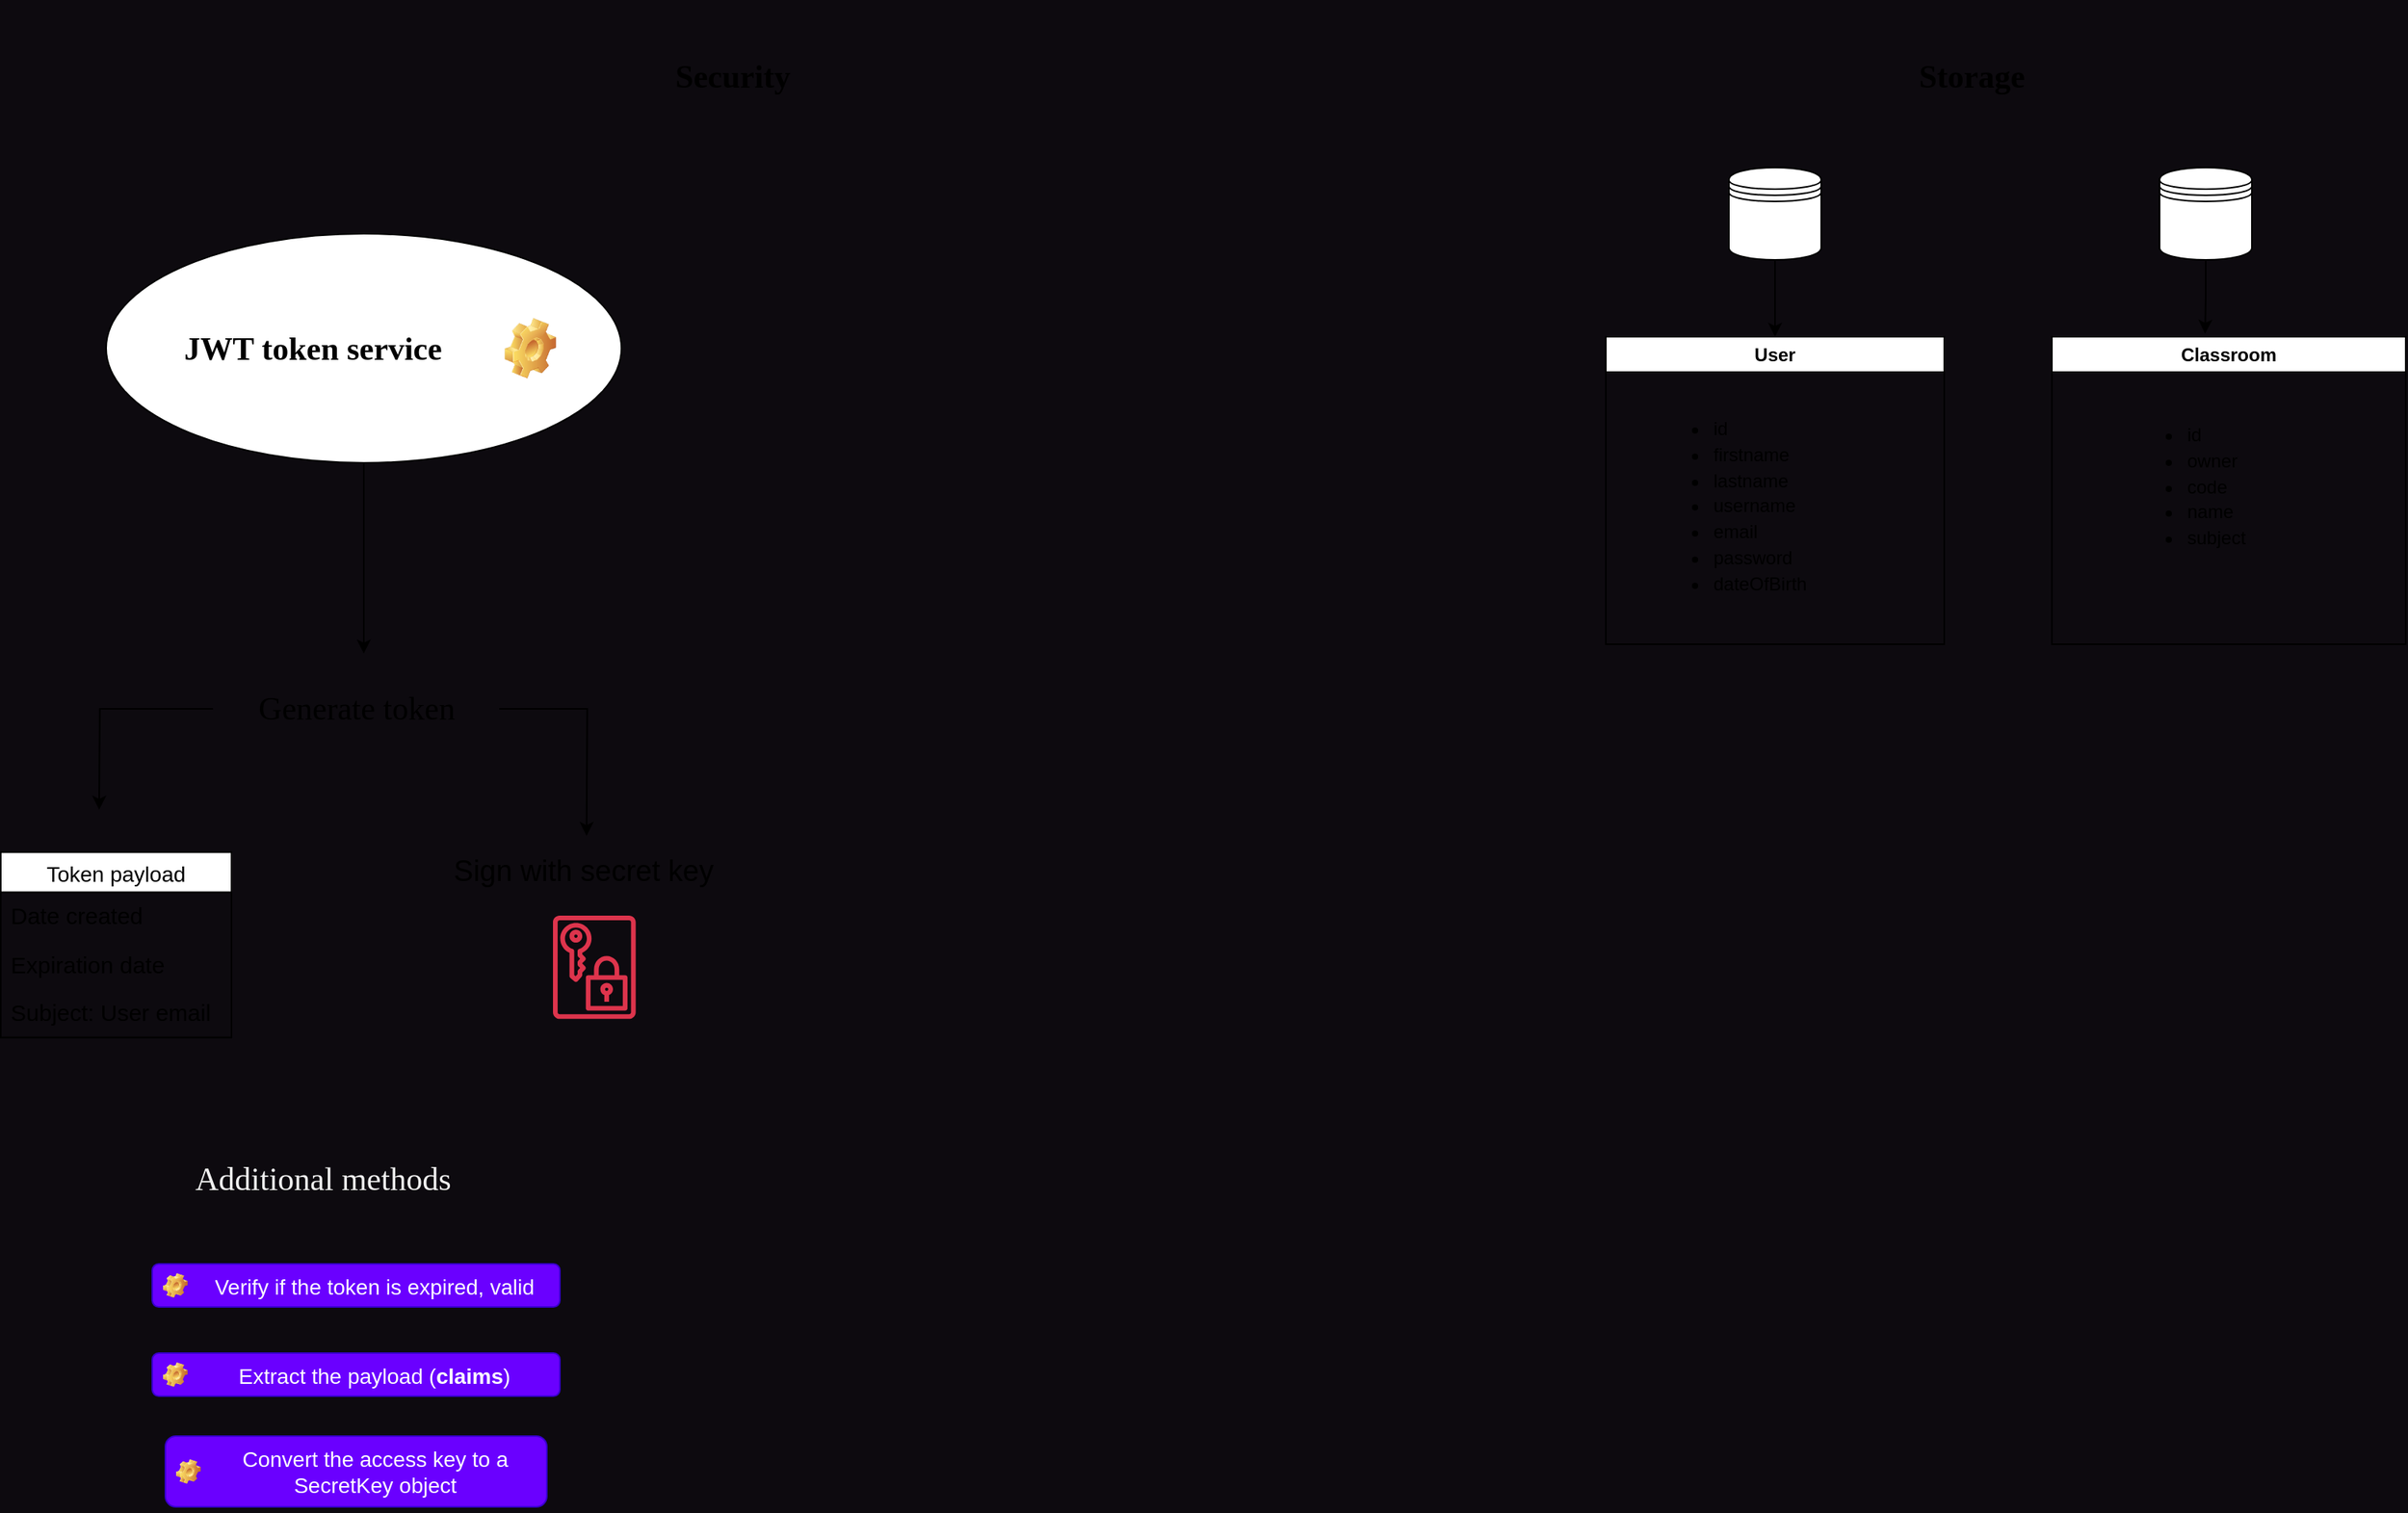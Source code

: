 <mxfile version="22.1.2" type="device">
  <diagram id="C5RBs43oDa-KdzZeNtuy" name="Page-1">
    <mxGraphModel dx="2973" dy="1035" grid="0" gridSize="10" guides="1" tooltips="1" connect="1" arrows="1" fold="1" page="0" pageScale="1" pageWidth="827" pageHeight="1169" background="#0d0a0f" math="0" shadow="0">
      <root>
        <mxCell id="WIyWlLk6GJQsqaUBKTNV-0" />
        <mxCell id="WIyWlLk6GJQsqaUBKTNV-1" parent="WIyWlLk6GJQsqaUBKTNV-0" />
        <mxCell id="wG4o5QyxRdgInLUJzhv7-1" value="User" style="swimlane;whiteSpace=wrap;html=1;" parent="WIyWlLk6GJQsqaUBKTNV-1" vertex="1">
          <mxGeometry x="154" y="230" width="220" height="200" as="geometry" />
        </mxCell>
        <mxCell id="wG4o5QyxRdgInLUJzhv7-2" value="&lt;ul style=&quot;line-height: 140%;&quot;&gt;&lt;li&gt;&lt;span style=&quot;background-color: initial;&quot;&gt;id&lt;/span&gt;&lt;br&gt;&lt;/li&gt;&lt;li&gt;&lt;span style=&quot;background-color: initial;&quot;&gt;firstname&lt;/span&gt;&lt;/li&gt;&lt;li&gt;lastname&lt;/li&gt;&lt;li&gt;&lt;span style=&quot;background-color: initial;&quot;&gt;username&lt;/span&gt;&lt;/li&gt;&lt;li&gt;&lt;span style=&quot;background-color: initial;&quot;&gt;email&lt;/span&gt;&lt;/li&gt;&lt;li&gt;password&lt;/li&gt;&lt;li&gt;dateOfBirth&lt;/li&gt;&lt;/ul&gt;" style="text;html=1;strokeColor=none;fillColor=none;spacing=5;spacingTop=-20;whiteSpace=wrap;overflow=hidden;rounded=0;perimeterSpacing=3;" parent="wG4o5QyxRdgInLUJzhv7-1" vertex="1">
          <mxGeometry x="25" y="50" width="162" height="120" as="geometry" />
        </mxCell>
        <mxCell id="wG4o5QyxRdgInLUJzhv7-3" value="Classroom" style="swimlane;whiteSpace=wrap;html=1;" parent="WIyWlLk6GJQsqaUBKTNV-1" vertex="1">
          <mxGeometry x="444" y="230" width="230" height="200" as="geometry" />
        </mxCell>
        <mxCell id="wG4o5QyxRdgInLUJzhv7-4" value="&lt;ul style=&quot;line-height: 140%;&quot;&gt;&lt;li&gt;&lt;span style=&quot;background-color: initial;&quot;&gt;id&lt;/span&gt;&lt;/li&gt;&lt;li&gt;&lt;span style=&quot;background-color: initial;&quot;&gt;owner&lt;/span&gt;&lt;/li&gt;&lt;li&gt;&lt;span style=&quot;background-color: initial;&quot;&gt;code&lt;/span&gt;&lt;/li&gt;&lt;li&gt;&lt;span style=&quot;background-color: initial;&quot;&gt;name&lt;/span&gt;&lt;/li&gt;&lt;li&gt;&lt;span style=&quot;background-color: initial;&quot;&gt;subject&lt;/span&gt;&lt;/li&gt;&lt;/ul&gt;" style="text;html=1;strokeColor=none;fillColor=none;spacing=5;spacingTop=-20;whiteSpace=wrap;overflow=hidden;rounded=0;perimeterSpacing=3;" parent="wG4o5QyxRdgInLUJzhv7-3" vertex="1">
          <mxGeometry x="43" y="54" width="133" height="99" as="geometry" />
        </mxCell>
        <mxCell id="wG4o5QyxRdgInLUJzhv7-8" style="edgeStyle=orthogonalEdgeStyle;rounded=0;orthogonalLoop=1;jettySize=auto;html=1;exitX=0.5;exitY=1;exitDx=0;exitDy=0;entryX=0.5;entryY=0;entryDx=0;entryDy=0;" parent="WIyWlLk6GJQsqaUBKTNV-1" source="wG4o5QyxRdgInLUJzhv7-7" target="wG4o5QyxRdgInLUJzhv7-1" edge="1">
          <mxGeometry relative="1" as="geometry" />
        </mxCell>
        <mxCell id="wG4o5QyxRdgInLUJzhv7-7" value="" style="shape=datastore;whiteSpace=wrap;html=1;" parent="WIyWlLk6GJQsqaUBKTNV-1" vertex="1">
          <mxGeometry x="234" y="120" width="60" height="60" as="geometry" />
        </mxCell>
        <mxCell id="wG4o5QyxRdgInLUJzhv7-9" value="" style="shape=datastore;whiteSpace=wrap;html=1;" parent="WIyWlLk6GJQsqaUBKTNV-1" vertex="1">
          <mxGeometry x="514" y="120" width="60" height="60" as="geometry" />
        </mxCell>
        <mxCell id="wG4o5QyxRdgInLUJzhv7-11" style="edgeStyle=orthogonalEdgeStyle;rounded=0;orthogonalLoop=1;jettySize=auto;html=1;entryX=0.433;entryY=-0.01;entryDx=0;entryDy=0;entryPerimeter=0;" parent="WIyWlLk6GJQsqaUBKTNV-1" source="wG4o5QyxRdgInLUJzhv7-9" target="wG4o5QyxRdgInLUJzhv7-3" edge="1">
          <mxGeometry relative="1" as="geometry" />
        </mxCell>
        <mxCell id="9y1cOIGVFKqg8bvwBD_P-1" value="&lt;font style=&quot;font-size: 21px;&quot; face=&quot;Verdana&quot;&gt;&lt;b&gt;Storage&lt;/b&gt;&lt;/font&gt;" style="text;html=1;strokeColor=none;fillColor=none;align=center;verticalAlign=middle;whiteSpace=wrap;rounded=0;" parent="WIyWlLk6GJQsqaUBKTNV-1" vertex="1">
          <mxGeometry x="334" y="35" width="116" height="52" as="geometry" />
        </mxCell>
        <mxCell id="9y1cOIGVFKqg8bvwBD_P-3" value="&lt;font face=&quot;Verdana&quot;&gt;&lt;span style=&quot;font-size: 21px;&quot;&gt;&lt;b&gt;Security&lt;/b&gt;&lt;/span&gt;&lt;/font&gt;" style="text;html=1;strokeColor=none;fillColor=none;align=center;verticalAlign=middle;whiteSpace=wrap;rounded=0;" parent="WIyWlLk6GJQsqaUBKTNV-1" vertex="1">
          <mxGeometry x="-463" y="11" width="99" height="100" as="geometry" />
        </mxCell>
        <mxCell id="9y1cOIGVFKqg8bvwBD_P-36" value="" style="group" parent="WIyWlLk6GJQsqaUBKTNV-1" vertex="1" connectable="0">
          <mxGeometry x="-821" y="163" width="335" height="149" as="geometry" />
        </mxCell>
        <mxCell id="9y1cOIGVFKqg8bvwBD_P-55" style="edgeStyle=orthogonalEdgeStyle;rounded=0;orthogonalLoop=1;jettySize=auto;html=1;" parent="9y1cOIGVFKqg8bvwBD_P-36" source="9y1cOIGVFKqg8bvwBD_P-35" edge="1">
          <mxGeometry relative="1" as="geometry">
            <mxPoint x="167.5" y="273" as="targetPoint" />
          </mxGeometry>
        </mxCell>
        <mxCell id="9y1cOIGVFKqg8bvwBD_P-35" value="" style="ellipse;whiteSpace=wrap;html=1;" parent="9y1cOIGVFKqg8bvwBD_P-36" vertex="1">
          <mxGeometry width="335" height="149" as="geometry" />
        </mxCell>
        <mxCell id="9y1cOIGVFKqg8bvwBD_P-2" value="&lt;font face=&quot;Verdana&quot;&gt;&lt;span style=&quot;font-size: 21px;&quot;&gt;&lt;b&gt;JWT token service&lt;/b&gt;&lt;/span&gt;&lt;/font&gt;" style="text;html=1;strokeColor=none;fillColor=none;align=center;verticalAlign=middle;whiteSpace=wrap;rounded=0;" parent="9y1cOIGVFKqg8bvwBD_P-36" vertex="1">
          <mxGeometry x="14.736" y="61.182" width="238.724" height="26.637" as="geometry" />
        </mxCell>
        <mxCell id="9y1cOIGVFKqg8bvwBD_P-29" value="" style="shape=image;html=1;verticalLabelPosition=bottom;verticalAlign=top;imageAspect=1;aspect=fixed;image=img/clipart/Gear_128x128.png" parent="9y1cOIGVFKqg8bvwBD_P-36" vertex="1">
          <mxGeometry x="258.996" y="54.822" width="33.548" height="39.354" as="geometry" />
        </mxCell>
        <mxCell id="9y1cOIGVFKqg8bvwBD_P-54" value="" style="group" parent="WIyWlLk6GJQsqaUBKTNV-1" vertex="1" connectable="0">
          <mxGeometry x="-889.5" y="452" width="472" height="235" as="geometry" />
        </mxCell>
        <mxCell id="9y1cOIGVFKqg8bvwBD_P-50" style="edgeStyle=orthogonalEdgeStyle;rounded=0;orthogonalLoop=1;jettySize=auto;html=1;" parent="9y1cOIGVFKqg8bvwBD_P-54" source="9y1cOIGVFKqg8bvwBD_P-37" edge="1">
          <mxGeometry relative="1" as="geometry">
            <mxPoint x="63.947" y="85.585" as="targetPoint" />
          </mxGeometry>
        </mxCell>
        <mxCell id="9y1cOIGVFKqg8bvwBD_P-53" style="edgeStyle=orthogonalEdgeStyle;rounded=0;orthogonalLoop=1;jettySize=auto;html=1;" parent="9y1cOIGVFKqg8bvwBD_P-54" source="9y1cOIGVFKqg8bvwBD_P-37" edge="1">
          <mxGeometry relative="1" as="geometry">
            <mxPoint x="380.833" y="102.638" as="targetPoint" />
          </mxGeometry>
        </mxCell>
        <mxCell id="9y1cOIGVFKqg8bvwBD_P-37" value="&lt;font style=&quot;font-size: 21px;&quot; face=&quot;Verdana&quot;&gt;&lt;span&gt;Generate token&lt;/span&gt;&lt;/font&gt;" style="text;html=1;strokeColor=none;fillColor=none;align=center;verticalAlign=middle;whiteSpace=wrap;rounded=0;fontStyle=0" parent="9y1cOIGVFKqg8bvwBD_P-54" vertex="1">
          <mxGeometry x="138" width="186" height="39.866" as="geometry" />
        </mxCell>
        <mxCell id="9y1cOIGVFKqg8bvwBD_P-45" value="Token payload" style="swimlane;fontStyle=0;childLayout=stackLayout;horizontal=1;startSize=26;horizontalStack=0;resizeParent=1;resizeParentMax=0;resizeLast=0;collapsible=1;marginBottom=0;align=center;fontSize=14;" parent="9y1cOIGVFKqg8bvwBD_P-54" vertex="1">
          <mxGeometry y="113.304" width="150" height="120.42" as="geometry" />
        </mxCell>
        <mxCell id="9y1cOIGVFKqg8bvwBD_P-46" value="&lt;font style=&quot;font-size: 15px;&quot;&gt;Date created&lt;/font&gt;" style="text;strokeColor=none;fillColor=none;spacingLeft=4;spacingRight=4;overflow=hidden;rotatable=0;points=[[0,0.5],[1,0.5]];portConstraint=eastwest;fontSize=12;whiteSpace=wrap;html=1;" parent="9y1cOIGVFKqg8bvwBD_P-45" vertex="1">
          <mxGeometry y="26" width="150" height="31.473" as="geometry" />
        </mxCell>
        <mxCell id="9y1cOIGVFKqg8bvwBD_P-47" value="&lt;font style=&quot;font-size: 15px;&quot;&gt;Expiration date&lt;/font&gt;" style="text;strokeColor=none;fillColor=none;spacingLeft=4;spacingRight=4;overflow=hidden;rotatable=0;points=[[0,0.5],[1,0.5]];portConstraint=eastwest;fontSize=12;whiteSpace=wrap;html=1;" parent="9y1cOIGVFKqg8bvwBD_P-45" vertex="1">
          <mxGeometry y="57.473" width="150" height="31.473" as="geometry" />
        </mxCell>
        <mxCell id="9y1cOIGVFKqg8bvwBD_P-48" value="&lt;font style=&quot;font-size: 15px;&quot;&gt;Subject: User email&lt;/font&gt;" style="text;strokeColor=none;fillColor=none;spacingLeft=4;spacingRight=4;overflow=hidden;rotatable=0;points=[[0,0.5],[1,0.5]];portConstraint=eastwest;fontSize=12;whiteSpace=wrap;html=1;" parent="9y1cOIGVFKqg8bvwBD_P-45" vertex="1">
          <mxGeometry y="88.946" width="150" height="31.473" as="geometry" />
        </mxCell>
        <mxCell id="9y1cOIGVFKqg8bvwBD_P-51" value="&lt;font style=&quot;font-size: 19px;&quot;&gt;Sign with secret key&lt;/font&gt;" style="text;html=1;align=center;verticalAlign=middle;resizable=0;points=[];autosize=1;strokeColor=none;fillColor=none;" parent="9y1cOIGVFKqg8bvwBD_P-54" vertex="1">
          <mxGeometry x="285" y="108.058" width="187" height="35" as="geometry" />
        </mxCell>
        <mxCell id="9y1cOIGVFKqg8bvwBD_P-52" value="" style="sketch=0;outlineConnect=0;fontColor=#232F3E;gradientColor=none;fillColor=#DD344C;strokeColor=none;dashed=0;verticalLabelPosition=bottom;verticalAlign=top;align=center;html=1;fontSize=12;fontStyle=0;aspect=fixed;pointerEvents=1;shape=mxgraph.aws4.data_encryption_key;" parent="9y1cOIGVFKqg8bvwBD_P-54" vertex="1">
          <mxGeometry x="359" y="154.219" width="53.795" height="67.678" as="geometry" />
        </mxCell>
        <mxCell id="9y1cOIGVFKqg8bvwBD_P-141" value="&lt;font style=&quot;font-size: 14px;&quot;&gt;Verify if the token is expired, valid&lt;/font&gt;" style="label;fontStyle=0;strokeColor=#3700CC;fillColor=#6a00ff;align=center;verticalAlign=top;overflow=hidden;spacingLeft=28;spacingRight=4;rotatable=0;points=[[0,0.5],[1,0.5]];portConstraint=eastwest;imageWidth=16;imageHeight=16;whiteSpace=wrap;html=1;image=img/clipart/Gear_128x128.png;shadow=0;fontColor=#ffffff;" parent="WIyWlLk6GJQsqaUBKTNV-1" vertex="1">
          <mxGeometry x="-791" y="833" width="265" height="28" as="geometry" />
        </mxCell>
        <mxCell id="9y1cOIGVFKqg8bvwBD_P-142" value="&lt;font style=&quot;font-size: 14px;&quot;&gt;Extract the payload (&lt;b&gt;claims&lt;/b&gt;)&lt;/font&gt;" style="label;fontStyle=0;strokeColor=#3700CC;fillColor=#6a00ff;align=center;verticalAlign=top;overflow=hidden;spacingLeft=28;spacingRight=4;rotatable=0;points=[[0,0.5],[1,0.5]];portConstraint=eastwest;imageWidth=16;imageHeight=16;whiteSpace=wrap;html=1;image=img/clipart/Gear_128x128.png;shadow=0;fontColor=#ffffff;" parent="WIyWlLk6GJQsqaUBKTNV-1" vertex="1">
          <mxGeometry x="-791" y="891" width="265" height="28" as="geometry" />
        </mxCell>
        <mxCell id="9y1cOIGVFKqg8bvwBD_P-143" value="&lt;font style=&quot;font-size: 14px;&quot;&gt;Convert the access key to a SecretKey object&lt;/font&gt;" style="label;fontStyle=0;strokeColor=#3700CC;fillColor=#6a00ff;align=center;verticalAlign=top;overflow=hidden;spacingLeft=28;spacingRight=4;rotatable=0;points=[[0,0.5],[1,0.5]];portConstraint=eastwest;imageWidth=16;imageHeight=16;whiteSpace=wrap;html=1;image=img/clipart/Gear_128x128.png;shadow=0;fontColor=#ffffff;" parent="WIyWlLk6GJQsqaUBKTNV-1" vertex="1">
          <mxGeometry x="-782.5" y="945" width="248" height="46" as="geometry" />
        </mxCell>
        <mxCell id="9y1cOIGVFKqg8bvwBD_P-154" value="&lt;span style=&quot;color: rgb(240, 240, 240); font-family: Verdana; font-size: 21px; font-style: normal; font-variant-ligatures: normal; font-variant-caps: normal; font-weight: 400; letter-spacing: normal; orphans: 2; text-align: center; text-indent: 0px; text-transform: none; widows: 2; word-spacing: 0px; -webkit-text-stroke-width: 0px; text-decoration-thickness: initial; text-decoration-style: initial; text-decoration-color: initial; float: none; display: inline !important;&quot;&gt;Additional methods&lt;/span&gt;" style="text;whiteSpace=wrap;html=1;labelBackgroundColor=none;" parent="WIyWlLk6GJQsqaUBKTNV-1" vertex="1">
          <mxGeometry x="-765.42" y="759" width="225.84" height="47" as="geometry" />
        </mxCell>
      </root>
    </mxGraphModel>
  </diagram>
</mxfile>
